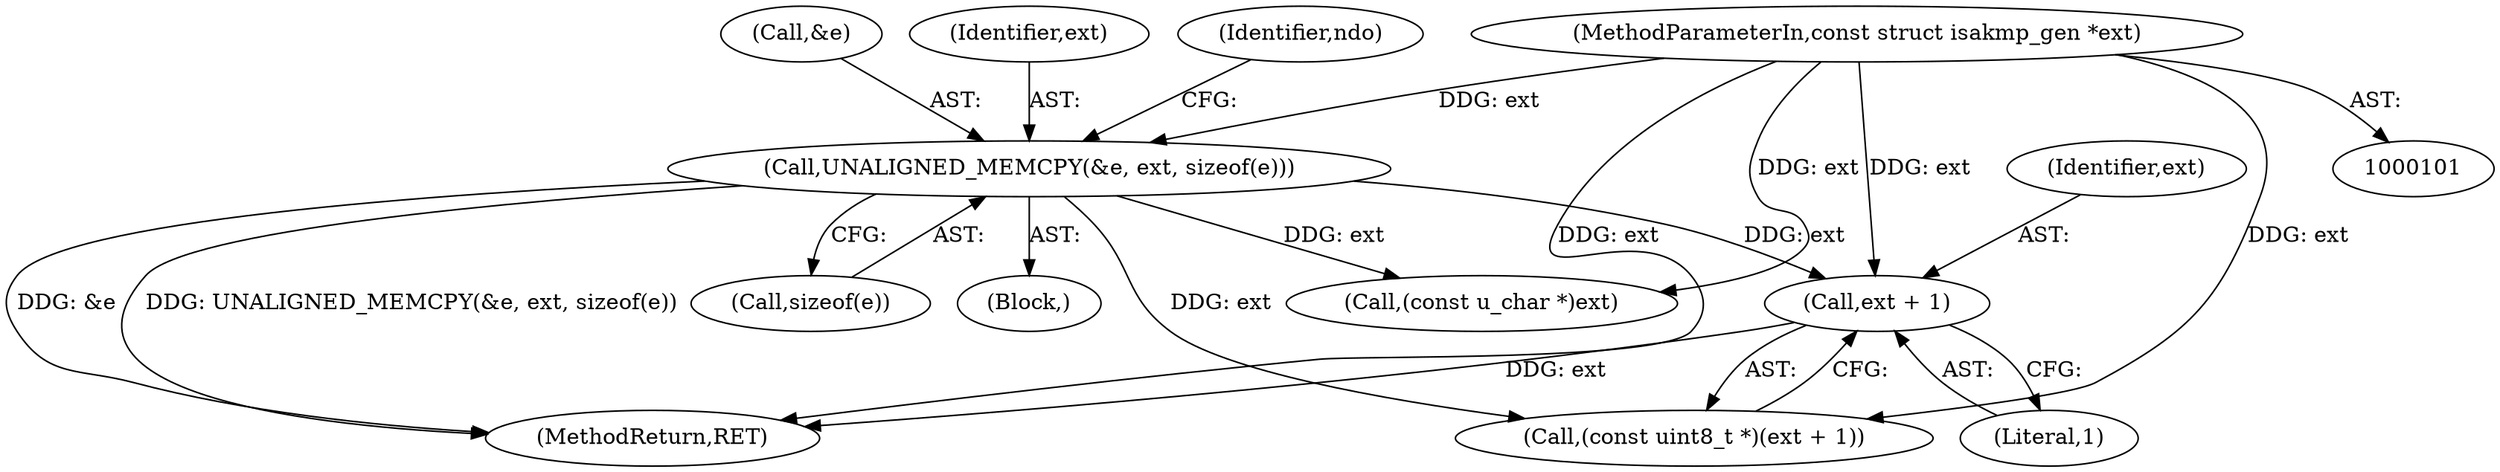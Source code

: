 digraph "0_tcpdump_8dca25d26c7ca2caf6138267f6f17111212c156e_8@pointer" {
"1000158" [label="(Call,ext + 1)"];
"1000110" [label="(Call,UNALIGNED_MEMCPY(&e, ext, sizeof(e)))"];
"1000104" [label="(MethodParameterIn,const struct isakmp_gen *ext)"];
"1000111" [label="(Call,&e)"];
"1000113" [label="(Identifier,ext)"];
"1000160" [label="(Literal,1)"];
"1000104" [label="(MethodParameterIn,const struct isakmp_gen *ext)"];
"1000170" [label="(Call,(const u_char *)ext)"];
"1000187" [label="(MethodReturn,RET)"];
"1000114" [label="(Call,sizeof(e))"];
"1000105" [label="(Block,)"];
"1000156" [label="(Call,(const uint8_t *)(ext + 1))"];
"1000117" [label="(Identifier,ndo)"];
"1000158" [label="(Call,ext + 1)"];
"1000159" [label="(Identifier,ext)"];
"1000110" [label="(Call,UNALIGNED_MEMCPY(&e, ext, sizeof(e)))"];
"1000158" -> "1000156"  [label="AST: "];
"1000158" -> "1000160"  [label="CFG: "];
"1000159" -> "1000158"  [label="AST: "];
"1000160" -> "1000158"  [label="AST: "];
"1000156" -> "1000158"  [label="CFG: "];
"1000158" -> "1000187"  [label="DDG: ext"];
"1000110" -> "1000158"  [label="DDG: ext"];
"1000104" -> "1000158"  [label="DDG: ext"];
"1000110" -> "1000105"  [label="AST: "];
"1000110" -> "1000114"  [label="CFG: "];
"1000111" -> "1000110"  [label="AST: "];
"1000113" -> "1000110"  [label="AST: "];
"1000114" -> "1000110"  [label="AST: "];
"1000117" -> "1000110"  [label="CFG: "];
"1000110" -> "1000187"  [label="DDG: UNALIGNED_MEMCPY(&e, ext, sizeof(e))"];
"1000110" -> "1000187"  [label="DDG: &e"];
"1000104" -> "1000110"  [label="DDG: ext"];
"1000110" -> "1000156"  [label="DDG: ext"];
"1000110" -> "1000170"  [label="DDG: ext"];
"1000104" -> "1000101"  [label="AST: "];
"1000104" -> "1000187"  [label="DDG: ext"];
"1000104" -> "1000156"  [label="DDG: ext"];
"1000104" -> "1000170"  [label="DDG: ext"];
}
